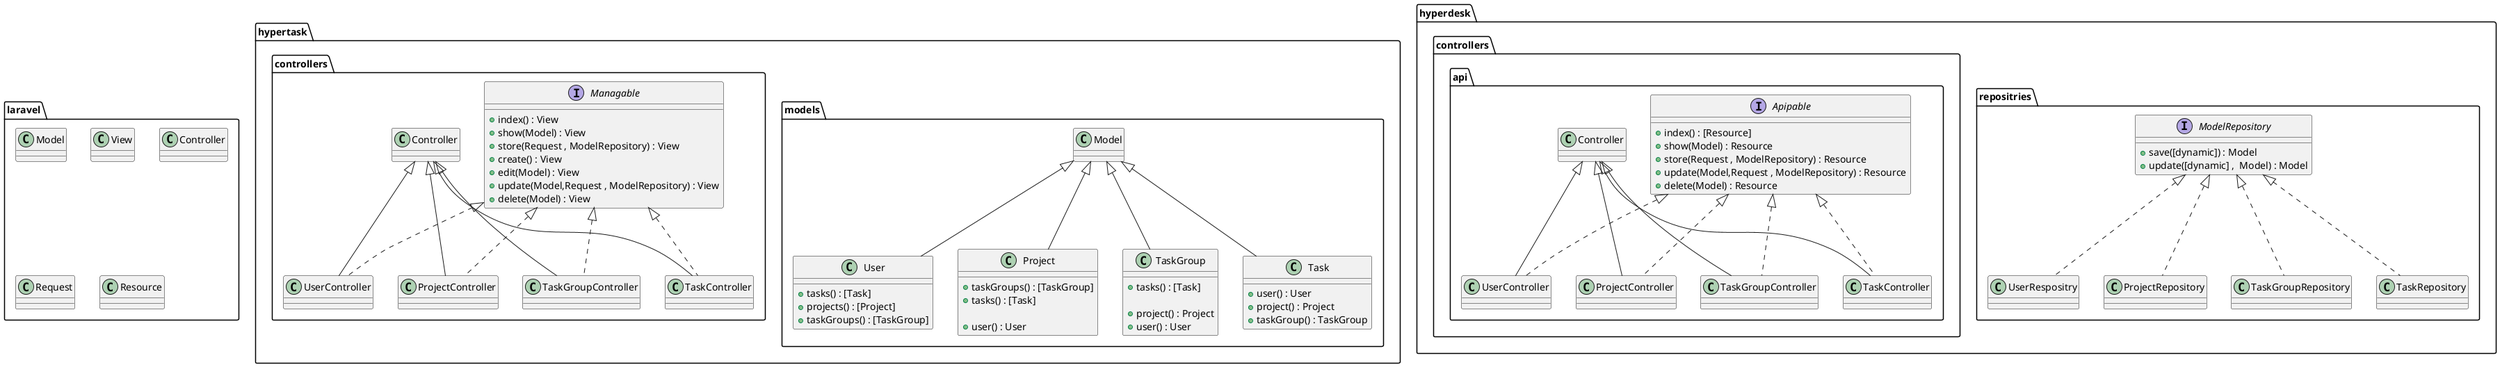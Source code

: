 @startuml HyperTask_Laravel_Class

package laravel{
    class Model{}
    class View{}
    class Controller{}
    class Request{}
    class Resource{}
}

package hypertask.models{
    class User extends Model{
        + tasks() : [Task]
        + projects() : [Project]
        + taskGroups() : [TaskGroup]
    }
    class Project extends Model{
        + taskGroups() : [TaskGroup]
        + tasks() : [Task]

        + user() : User
    }
    class TaskGroup extends Model{
        + tasks() : [Task]

        + project() : Project
        + user() : User
    }
    class Task extends Model{
        + user() : User
        + project() : Project
        + taskGroup() : TaskGroup
    }
}

package hyperdesk.repositries{
    interface ModelRepository{
        + save([dynamic]) : Model
        + update([dynamic] ,  Model) : Model
    }
    class UserRespositry implements ModelRepository{}
    class ProjectRepository implements ModelRepository{}
    class TaskGroupRepository implements ModelRepository{}
    class TaskRepository implements ModelRepository{}
}

package hypertask.controllers{
    interface Managable{
        + index() : View 
        + show(Model) : View
        + store(Request , ModelRepository) : View
        + create() : View
        + edit(Model) : View
        + update(Model,Request , ModelRepository) : View
        + delete(Model) : View
    }
    class UserController extends Controller implements Managable{}
    class ProjectController extends Controller implements Managable{}
    class TaskGroupController extends Controller implements Managable{}
    class TaskController extends Controller implements Managable{}
}

package hyperdesk.controllers.api{
    interface Apipable{
        + index() : [Resource] 
        + show(Model) : Resource
        + store(Request , ModelRepository) : Resource
        + update(Model,Request , ModelRepository) : Resource
        + delete(Model) : Resource
    }
    class UserController extends Controller implements Apipable{}
    class ProjectController extends Controller implements Apipable{}
    class TaskGroupController extends Controller implements Apipable{}
    class TaskController extends Controller implements Apipable{}
}



@enduml